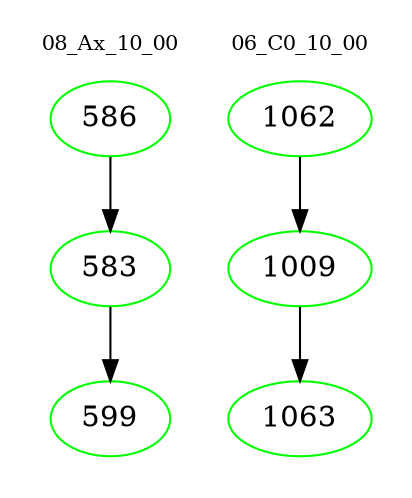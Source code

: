digraph{
subgraph cluster_0 {
color = white
label = "08_Ax_10_00";
fontsize=10;
T0_586 [label="586", color="green"]
T0_586 -> T0_583 [color="black"]
T0_583 [label="583", color="green"]
T0_583 -> T0_599 [color="black"]
T0_599 [label="599", color="green"]
}
subgraph cluster_1 {
color = white
label = "06_C0_10_00";
fontsize=10;
T1_1062 [label="1062", color="green"]
T1_1062 -> T1_1009 [color="black"]
T1_1009 [label="1009", color="green"]
T1_1009 -> T1_1063 [color="black"]
T1_1063 [label="1063", color="green"]
}
}
